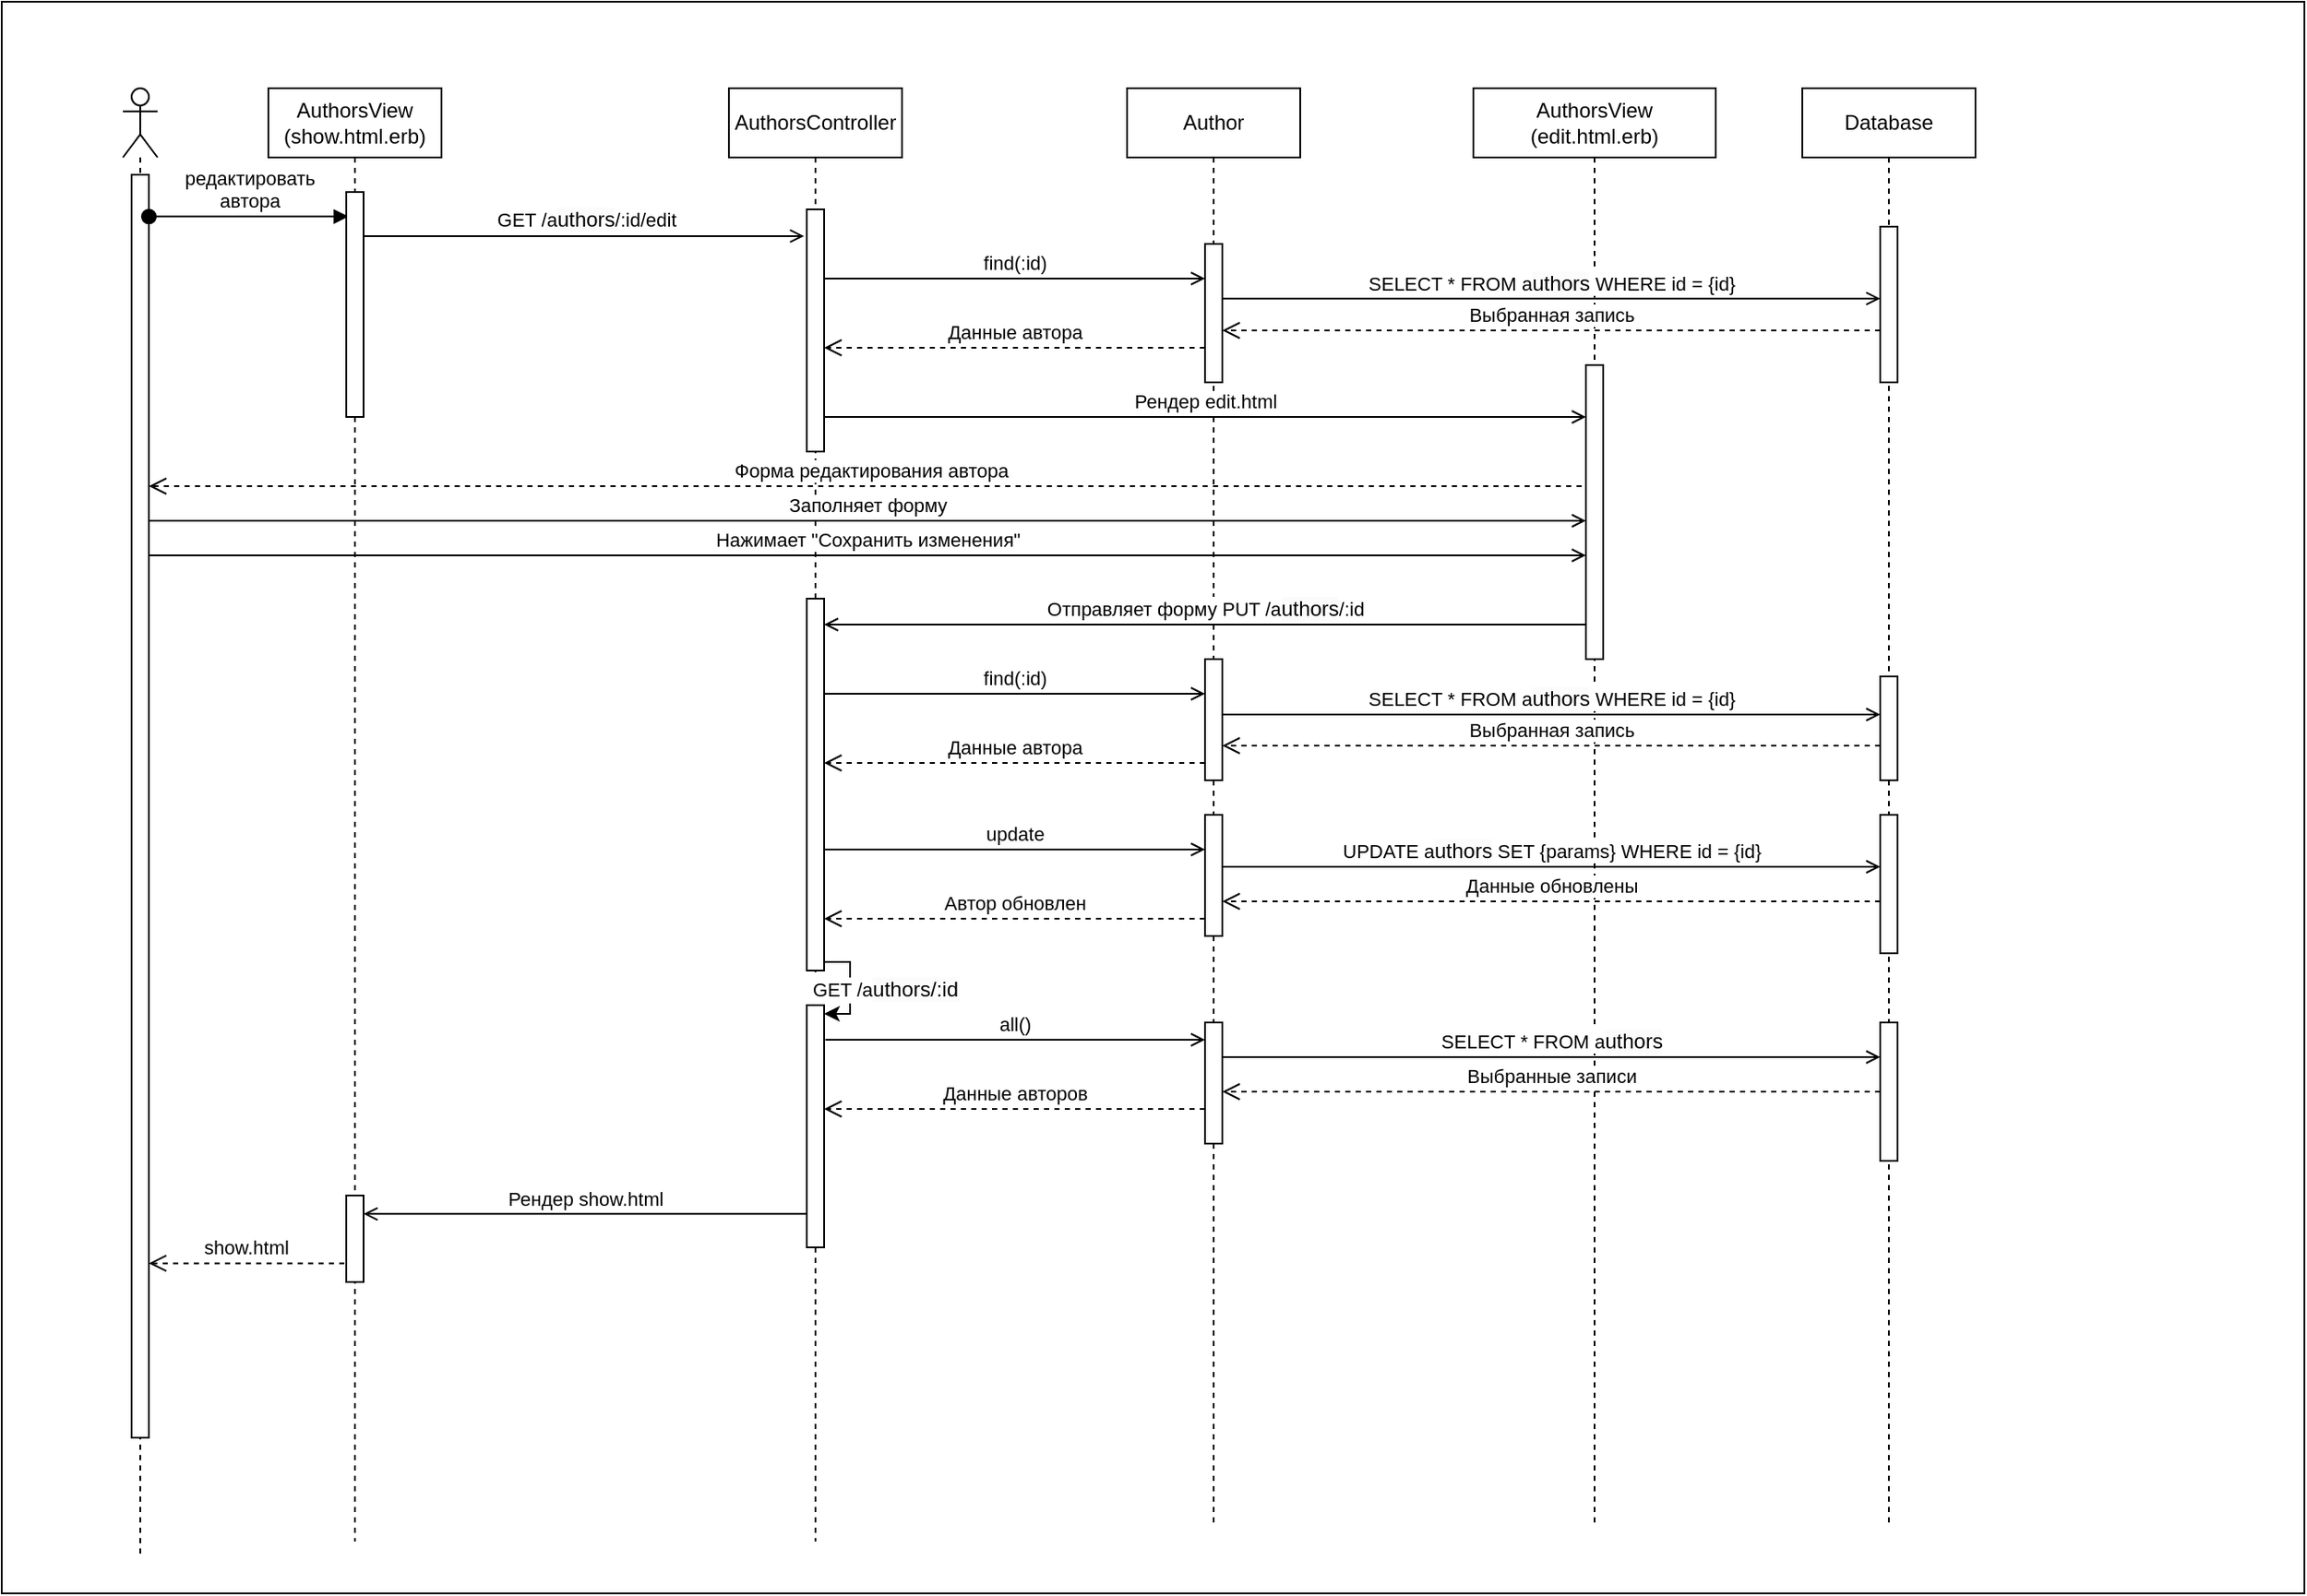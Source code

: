 <mxfile version="24.7.8">
  <diagram name="Страница — 1" id="nm2VxxeKhjvOJOXGLPPD">
    <mxGraphModel dx="1313" dy="786" grid="1" gridSize="10" guides="1" tooltips="1" connect="1" arrows="1" fold="1" page="1" pageScale="1" pageWidth="1169" pageHeight="827" math="0" shadow="0">
      <root>
        <mxCell id="0" />
        <mxCell id="1" parent="0" />
        <mxCell id="FO9e08fXzWjIu7EOENhK-1" value="" style="rounded=0;whiteSpace=wrap;html=1;" parent="1" vertex="1">
          <mxGeometry x="830" width="1330" height="920" as="geometry" />
        </mxCell>
        <mxCell id="6YeeUOrvCjJqzvCeWtGg-1" value="" style="shape=umlLifeline;perimeter=lifelinePerimeter;whiteSpace=wrap;html=1;container=1;dropTarget=0;collapsible=0;recursiveResize=0;outlineConnect=0;portConstraint=eastwest;newEdgeStyle={&quot;curved&quot;:0,&quot;rounded&quot;:0};participant=umlActor;" parent="1" vertex="1">
          <mxGeometry x="900" y="50" width="20" height="850" as="geometry" />
        </mxCell>
        <mxCell id="6YeeUOrvCjJqzvCeWtGg-2" value="" style="html=1;points=[[0,0,0,0,5],[0,1,0,0,-5],[1,0,0,0,5],[1,1,0,0,-5]];perimeter=orthogonalPerimeter;outlineConnect=0;targetShapes=umlLifeline;portConstraint=eastwest;newEdgeStyle={&quot;curved&quot;:0,&quot;rounded&quot;:0};" parent="6YeeUOrvCjJqzvCeWtGg-1" vertex="1">
          <mxGeometry x="5" y="50" width="10" height="730" as="geometry" />
        </mxCell>
        <mxCell id="6YeeUOrvCjJqzvCeWtGg-3" value="редактировать&lt;div&gt;автора&lt;/div&gt;" style="html=1;verticalAlign=bottom;startArrow=oval;startFill=1;endArrow=block;startSize=8;curved=0;rounded=0;entryX=0.13;entryY=0.109;entryDx=0;entryDy=0;entryPerimeter=0;" parent="1" source="6YeeUOrvCjJqzvCeWtGg-2" target="6YeeUOrvCjJqzvCeWtGg-5" edge="1">
          <mxGeometry width="60" relative="1" as="geometry">
            <mxPoint x="920" y="130" as="sourcePoint" />
            <mxPoint x="1034" y="130" as="targetPoint" />
          </mxGeometry>
        </mxCell>
        <mxCell id="6YeeUOrvCjJqzvCeWtGg-4" value="AuthorsView (show.html.erb)" style="shape=umlLifeline;perimeter=lifelinePerimeter;whiteSpace=wrap;html=1;container=1;dropTarget=0;collapsible=0;recursiveResize=0;outlineConnect=0;portConstraint=eastwest;newEdgeStyle={&quot;curved&quot;:0,&quot;rounded&quot;:0};" parent="1" vertex="1">
          <mxGeometry x="984" y="50" width="100" height="840" as="geometry" />
        </mxCell>
        <mxCell id="6YeeUOrvCjJqzvCeWtGg-5" value="" style="html=1;points=[[0,0,0,0,5],[0,1,0,0,-5],[1,0,0,0,5],[1,1,0,0,-5]];perimeter=orthogonalPerimeter;outlineConnect=0;targetShapes=umlLifeline;portConstraint=eastwest;newEdgeStyle={&quot;curved&quot;:0,&quot;rounded&quot;:0};" parent="6YeeUOrvCjJqzvCeWtGg-4" vertex="1">
          <mxGeometry x="45" y="60" width="10" height="130" as="geometry" />
        </mxCell>
        <mxCell id="CV-HvGSn2kQj88PpmKc3-3" value="" style="html=1;points=[[0,0,0,0,5],[0,1,0,0,-5],[1,0,0,0,5],[1,1,0,0,-5]];perimeter=orthogonalPerimeter;outlineConnect=0;targetShapes=umlLifeline;portConstraint=eastwest;newEdgeStyle={&quot;curved&quot;:0,&quot;rounded&quot;:0};" parent="6YeeUOrvCjJqzvCeWtGg-4" vertex="1">
          <mxGeometry x="45" y="640" width="10" height="50" as="geometry" />
        </mxCell>
        <mxCell id="6YeeUOrvCjJqzvCeWtGg-7" value="&amp;nbsp;GET /a&lt;span style=&quot;font-size: 12px; text-wrap: wrap; background-color: rgb(251, 251, 251);&quot;&gt;uthors&lt;/span&gt;/:id/edit" style="html=1;verticalAlign=bottom;endArrow=open;curved=0;rounded=0;endFill=0;entryX=-0.157;entryY=0.159;entryDx=0;entryDy=0;entryPerimeter=0;" parent="1" source="6YeeUOrvCjJqzvCeWtGg-5" edge="1">
          <mxGeometry relative="1" as="geometry">
            <mxPoint x="1039.0" y="130" as="sourcePoint" />
            <mxPoint x="1293.43" y="135.44" as="targetPoint" />
          </mxGeometry>
        </mxCell>
        <mxCell id="6YeeUOrvCjJqzvCeWtGg-8" value="AuthorsController" style="shape=umlLifeline;perimeter=lifelinePerimeter;whiteSpace=wrap;html=1;container=1;dropTarget=0;collapsible=0;recursiveResize=0;outlineConnect=0;portConstraint=eastwest;newEdgeStyle={&quot;curved&quot;:0,&quot;rounded&quot;:0};" parent="1" vertex="1">
          <mxGeometry x="1250" y="50" width="100" height="840" as="geometry" />
        </mxCell>
        <mxCell id="6YeeUOrvCjJqzvCeWtGg-9" value="" style="html=1;points=[[0,0,0,0,5],[0,1,0,0,-5],[1,0,0,0,5],[1,1,0,0,-5]];perimeter=orthogonalPerimeter;outlineConnect=0;targetShapes=umlLifeline;portConstraint=eastwest;newEdgeStyle={&quot;curved&quot;:0,&quot;rounded&quot;:0};" parent="6YeeUOrvCjJqzvCeWtGg-8" vertex="1">
          <mxGeometry x="45" y="70" width="10" height="140" as="geometry" />
        </mxCell>
        <mxCell id="6YeeUOrvCjJqzvCeWtGg-10" value="" style="html=1;points=[[0,0,0,0,5],[0,1,0,0,-5],[1,0,0,0,5],[1,1,0,0,-5]];perimeter=orthogonalPerimeter;outlineConnect=0;targetShapes=umlLifeline;portConstraint=eastwest;newEdgeStyle={&quot;curved&quot;:0,&quot;rounded&quot;:0};" parent="6YeeUOrvCjJqzvCeWtGg-8" vertex="1">
          <mxGeometry x="45" y="295" width="10" height="215" as="geometry" />
        </mxCell>
        <mxCell id="6YeeUOrvCjJqzvCeWtGg-11" value="" style="html=1;points=[[0,0,0,0,5],[0,1,0,0,-5],[1,0,0,0,5],[1,1,0,0,-5]];perimeter=orthogonalPerimeter;outlineConnect=0;targetShapes=umlLifeline;portConstraint=eastwest;newEdgeStyle={&quot;curved&quot;:0,&quot;rounded&quot;:0};" parent="6YeeUOrvCjJqzvCeWtGg-8" vertex="1">
          <mxGeometry x="45" y="530" width="10" height="140" as="geometry" />
        </mxCell>
        <mxCell id="6YeeUOrvCjJqzvCeWtGg-12" style="edgeStyle=orthogonalEdgeStyle;rounded=0;orthogonalLoop=1;jettySize=auto;html=1;curved=0;exitX=1;exitY=1;exitDx=0;exitDy=-5;exitPerimeter=0;entryX=1;entryY=0;entryDx=0;entryDy=5;entryPerimeter=0;" parent="6YeeUOrvCjJqzvCeWtGg-8" source="6YeeUOrvCjJqzvCeWtGg-10" target="6YeeUOrvCjJqzvCeWtGg-11" edge="1">
          <mxGeometry relative="1" as="geometry">
            <Array as="points">
              <mxPoint x="70" y="505" />
              <mxPoint x="70" y="535" />
            </Array>
          </mxGeometry>
        </mxCell>
        <mxCell id="6YeeUOrvCjJqzvCeWtGg-13" value="GET /a&lt;span style=&quot;font-size: 12px; text-wrap: wrap; background-color: rgb(251, 251, 251);&quot;&gt;uthors/:id&lt;/span&gt;" style="edgeLabel;html=1;align=center;verticalAlign=middle;resizable=0;points=[];" parent="6YeeUOrvCjJqzvCeWtGg-12" vertex="1" connectable="0">
          <mxGeometry x="0.023" y="-1" relative="1" as="geometry">
            <mxPoint x="21" as="offset" />
          </mxGeometry>
        </mxCell>
        <mxCell id="6YeeUOrvCjJqzvCeWtGg-14" value="Author" style="shape=umlLifeline;perimeter=lifelinePerimeter;whiteSpace=wrap;html=1;container=1;dropTarget=0;collapsible=0;recursiveResize=0;outlineConnect=0;portConstraint=eastwest;newEdgeStyle={&quot;curved&quot;:0,&quot;rounded&quot;:0};" parent="1" vertex="1">
          <mxGeometry x="1480" y="50" width="100" height="830" as="geometry" />
        </mxCell>
        <mxCell id="6YeeUOrvCjJqzvCeWtGg-15" value="" style="html=1;points=[[0,0,0,0,5],[0,1,0,0,-5],[1,0,0,0,5],[1,1,0,0,-5]];perimeter=orthogonalPerimeter;outlineConnect=0;targetShapes=umlLifeline;portConstraint=eastwest;newEdgeStyle={&quot;curved&quot;:0,&quot;rounded&quot;:0};" parent="6YeeUOrvCjJqzvCeWtGg-14" vertex="1">
          <mxGeometry x="45" y="90" width="10" height="80" as="geometry" />
        </mxCell>
        <mxCell id="6YeeUOrvCjJqzvCeWtGg-16" value="" style="html=1;points=[[0,0,0,0,5],[0,1,0,0,-5],[1,0,0,0,5],[1,1,0,0,-5]];perimeter=orthogonalPerimeter;outlineConnect=0;targetShapes=umlLifeline;portConstraint=eastwest;newEdgeStyle={&quot;curved&quot;:0,&quot;rounded&quot;:0};" parent="6YeeUOrvCjJqzvCeWtGg-14" vertex="1">
          <mxGeometry x="45" y="420" width="10" height="70" as="geometry" />
        </mxCell>
        <mxCell id="6YeeUOrvCjJqzvCeWtGg-17" value="" style="html=1;points=[[0,0,0,0,5],[0,1,0,0,-5],[1,0,0,0,5],[1,1,0,0,-5]];perimeter=orthogonalPerimeter;outlineConnect=0;targetShapes=umlLifeline;portConstraint=eastwest;newEdgeStyle={&quot;curved&quot;:0,&quot;rounded&quot;:0};" parent="6YeeUOrvCjJqzvCeWtGg-14" vertex="1">
          <mxGeometry x="45" y="540" width="10" height="70" as="geometry" />
        </mxCell>
        <mxCell id="6YeeUOrvCjJqzvCeWtGg-18" value="Форма редактирования автора" style="html=1;verticalAlign=bottom;endArrow=open;dashed=1;endSize=8;curved=0;rounded=0;exitX=-0.141;exitY=0.724;exitDx=0;exitDy=0;exitPerimeter=0;" parent="1" target="6YeeUOrvCjJqzvCeWtGg-2" edge="1">
          <mxGeometry relative="1" as="geometry">
            <mxPoint x="1748.59" y="280" as="sourcePoint" />
            <mxPoint x="920" y="280" as="targetPoint" />
          </mxGeometry>
        </mxCell>
        <mxCell id="6YeeUOrvCjJqzvCeWtGg-19" value="AuthorsView (edit.html.erb)" style="shape=umlLifeline;perimeter=lifelinePerimeter;whiteSpace=wrap;html=1;container=1;dropTarget=0;collapsible=0;recursiveResize=0;outlineConnect=0;portConstraint=eastwest;newEdgeStyle={&quot;curved&quot;:0,&quot;rounded&quot;:0};" parent="1" vertex="1">
          <mxGeometry x="1680" y="50" width="140" height="830" as="geometry" />
        </mxCell>
        <mxCell id="6YeeUOrvCjJqzvCeWtGg-20" value="" style="html=1;points=[[0,0,0,0,5],[0,1,0,0,-5],[1,0,0,0,5],[1,1,0,0,-5]];perimeter=orthogonalPerimeter;outlineConnect=0;targetShapes=umlLifeline;portConstraint=eastwest;newEdgeStyle={&quot;curved&quot;:0,&quot;rounded&quot;:0};" parent="6YeeUOrvCjJqzvCeWtGg-19" vertex="1">
          <mxGeometry x="65" y="160" width="10" height="170" as="geometry" />
        </mxCell>
        <mxCell id="6YeeUOrvCjJqzvCeWtGg-21" value="find(:id)" style="html=1;verticalAlign=bottom;endArrow=open;curved=0;rounded=0;endFill=0;" parent="1" edge="1">
          <mxGeometry relative="1" as="geometry">
            <mxPoint x="1305" y="160" as="sourcePoint" />
            <mxPoint x="1525" y="160" as="targetPoint" />
          </mxGeometry>
        </mxCell>
        <mxCell id="6YeeUOrvCjJqzvCeWtGg-22" value="Данные автора" style="html=1;verticalAlign=bottom;endArrow=open;dashed=1;endSize=8;curved=0;rounded=0;" parent="1" edge="1">
          <mxGeometry relative="1" as="geometry">
            <mxPoint x="1525" y="200" as="sourcePoint" />
            <mxPoint x="1305" y="200" as="targetPoint" />
          </mxGeometry>
        </mxCell>
        <mxCell id="6YeeUOrvCjJqzvCeWtGg-23" value="Рендер edit.html" style="html=1;verticalAlign=bottom;endArrow=open;curved=0;rounded=0;endFill=0;" parent="1" edge="1">
          <mxGeometry relative="1" as="geometry">
            <mxPoint x="1305" y="240" as="sourcePoint" />
            <mxPoint x="1745" y="240" as="targetPoint" />
          </mxGeometry>
        </mxCell>
        <mxCell id="6YeeUOrvCjJqzvCeWtGg-24" value="Database" style="shape=umlLifeline;perimeter=lifelinePerimeter;whiteSpace=wrap;html=1;container=1;dropTarget=0;collapsible=0;recursiveResize=0;outlineConnect=0;portConstraint=eastwest;newEdgeStyle={&quot;curved&quot;:0,&quot;rounded&quot;:0};" parent="1" vertex="1">
          <mxGeometry x="1870" y="50" width="100" height="830" as="geometry" />
        </mxCell>
        <mxCell id="6YeeUOrvCjJqzvCeWtGg-25" value="" style="html=1;points=[[0,0,0,0,5],[0,1,0,0,-5],[1,0,0,0,5],[1,1,0,0,-5]];perimeter=orthogonalPerimeter;outlineConnect=0;targetShapes=umlLifeline;portConstraint=eastwest;newEdgeStyle={&quot;curved&quot;:0,&quot;rounded&quot;:0};" parent="6YeeUOrvCjJqzvCeWtGg-24" vertex="1">
          <mxGeometry x="45" y="420" width="10" height="80" as="geometry" />
        </mxCell>
        <mxCell id="6YeeUOrvCjJqzvCeWtGg-26" value="" style="html=1;points=[[0,0,0,0,5],[0,1,0,0,-5],[1,0,0,0,5],[1,1,0,0,-5]];perimeter=orthogonalPerimeter;outlineConnect=0;targetShapes=umlLifeline;portConstraint=eastwest;newEdgeStyle={&quot;curved&quot;:0,&quot;rounded&quot;:0};" parent="6YeeUOrvCjJqzvCeWtGg-24" vertex="1">
          <mxGeometry x="45" y="80" width="10" height="90" as="geometry" />
        </mxCell>
        <mxCell id="6YeeUOrvCjJqzvCeWtGg-27" value="" style="html=1;points=[[0,0,0,0,5],[0,1,0,0,-5],[1,0,0,0,5],[1,1,0,0,-5]];perimeter=orthogonalPerimeter;outlineConnect=0;targetShapes=umlLifeline;portConstraint=eastwest;newEdgeStyle={&quot;curved&quot;:0,&quot;rounded&quot;:0};" parent="6YeeUOrvCjJqzvCeWtGg-24" vertex="1">
          <mxGeometry x="45" y="540" width="10" height="80" as="geometry" />
        </mxCell>
        <mxCell id="6YeeUOrvCjJqzvCeWtGg-46" value="" style="html=1;points=[[0,0,0,0,5],[0,1,0,0,-5],[1,0,0,0,5],[1,1,0,0,-5]];perimeter=orthogonalPerimeter;outlineConnect=0;targetShapes=umlLifeline;portConstraint=eastwest;newEdgeStyle={&quot;curved&quot;:0,&quot;rounded&quot;:0};" parent="6YeeUOrvCjJqzvCeWtGg-24" vertex="1">
          <mxGeometry x="45" y="340" width="10" height="60" as="geometry" />
        </mxCell>
        <mxCell id="6YeeUOrvCjJqzvCeWtGg-28" value="Заполняет форму" style="html=1;verticalAlign=bottom;endArrow=open;curved=0;rounded=0;endFill=0;" parent="1" edge="1">
          <mxGeometry relative="1" as="geometry">
            <mxPoint x="915" y="300" as="sourcePoint" />
            <mxPoint x="1745" y="300" as="targetPoint" />
          </mxGeometry>
        </mxCell>
        <mxCell id="6YeeUOrvCjJqzvCeWtGg-29" value="Отправляет форму PUT /a&lt;span style=&quot;font-size: 12px; text-wrap: wrap; background-color: rgb(251, 251, 251);&quot;&gt;uthors&lt;/span&gt;/:id" style="html=1;verticalAlign=bottom;endArrow=open;curved=0;rounded=0;endFill=0;" parent="1" edge="1">
          <mxGeometry relative="1" as="geometry">
            <mxPoint x="1745" y="360" as="sourcePoint" />
            <mxPoint x="1305" y="360" as="targetPoint" />
          </mxGeometry>
        </mxCell>
        <mxCell id="6YeeUOrvCjJqzvCeWtGg-30" value="" style="html=1;points=[[0,0,0,0,5],[0,1,0,0,-5],[1,0,0,0,5],[1,1,0,0,-5]];perimeter=orthogonalPerimeter;outlineConnect=0;targetShapes=umlLifeline;portConstraint=eastwest;newEdgeStyle={&quot;curved&quot;:0,&quot;rounded&quot;:0};" parent="1" vertex="1">
          <mxGeometry x="1525" y="380" width="10" height="70" as="geometry" />
        </mxCell>
        <mxCell id="6YeeUOrvCjJqzvCeWtGg-31" value="find(:id)" style="html=1;verticalAlign=bottom;endArrow=open;curved=0;rounded=0;endFill=0;" parent="1" edge="1">
          <mxGeometry relative="1" as="geometry">
            <mxPoint x="1305" y="400" as="sourcePoint" />
            <mxPoint x="1525" y="400" as="targetPoint" />
          </mxGeometry>
        </mxCell>
        <mxCell id="6YeeUOrvCjJqzvCeWtGg-32" value="Данные автора" style="html=1;verticalAlign=bottom;endArrow=open;dashed=1;endSize=8;curved=0;rounded=0;" parent="1" edge="1">
          <mxGeometry relative="1" as="geometry">
            <mxPoint x="1525" y="440" as="sourcePoint" />
            <mxPoint x="1305" y="440" as="targetPoint" />
          </mxGeometry>
        </mxCell>
        <mxCell id="6YeeUOrvCjJqzvCeWtGg-33" value="update" style="html=1;verticalAlign=bottom;endArrow=open;curved=0;rounded=0;endFill=0;" parent="1" edge="1">
          <mxGeometry relative="1" as="geometry">
            <mxPoint x="1305" y="490" as="sourcePoint" />
            <mxPoint x="1525" y="490" as="targetPoint" />
          </mxGeometry>
        </mxCell>
        <mxCell id="6YeeUOrvCjJqzvCeWtGg-34" value="UPDATE a&lt;span style=&quot;font-size: 12px; text-wrap: wrap; background-color: rgb(251, 251, 251);&quot;&gt;uthors&lt;/span&gt;&amp;nbsp;SET {params} WHERE id = {id}" style="html=1;verticalAlign=bottom;endArrow=open;curved=0;rounded=0;endFill=0;exitX=1;exitY=0.469;exitDx=0;exitDy=0;exitPerimeter=0;" parent="1" edge="1">
          <mxGeometry relative="1" as="geometry">
            <mxPoint x="1535" y="500.0" as="sourcePoint" />
            <mxPoint x="1915" y="500.0" as="targetPoint" />
          </mxGeometry>
        </mxCell>
        <mxCell id="6YeeUOrvCjJqzvCeWtGg-35" value="Данные обновлены" style="html=1;verticalAlign=bottom;endArrow=open;dashed=1;endSize=8;curved=0;rounded=0;" parent="1" edge="1">
          <mxGeometry relative="1" as="geometry">
            <mxPoint x="1915" y="520.0" as="sourcePoint" />
            <mxPoint x="1535" y="520.0" as="targetPoint" />
          </mxGeometry>
        </mxCell>
        <mxCell id="6YeeUOrvCjJqzvCeWtGg-36" value="Автор обновлен" style="html=1;verticalAlign=bottom;endArrow=open;dashed=1;endSize=8;curved=0;rounded=0;" parent="1" edge="1">
          <mxGeometry relative="1" as="geometry">
            <mxPoint x="1525" y="530" as="sourcePoint" />
            <mxPoint x="1305" y="530" as="targetPoint" />
          </mxGeometry>
        </mxCell>
        <mxCell id="6YeeUOrvCjJqzvCeWtGg-38" value="all()" style="html=1;verticalAlign=bottom;endArrow=open;curved=0;rounded=0;endFill=0;exitX=1.073;exitY=0.305;exitDx=0;exitDy=0;exitPerimeter=0;" parent="1" edge="1">
          <mxGeometry relative="1" as="geometry">
            <mxPoint x="1305.73" y="600" as="sourcePoint" />
            <mxPoint x="1525" y="600" as="targetPoint" />
          </mxGeometry>
        </mxCell>
        <mxCell id="6YeeUOrvCjJqzvCeWtGg-39" value="SELECT * FROM a&lt;span style=&quot;font-size: 12px; text-wrap: wrap; background-color: rgb(251, 251, 251);&quot;&gt;uthors&lt;/span&gt;&amp;nbsp;WHERE id = {id}" style="html=1;verticalAlign=bottom;endArrow=open;curved=0;rounded=0;endFill=0;exitX=1.032;exitY=0.395;exitDx=0;exitDy=0;exitPerimeter=0;" parent="1" source="6YeeUOrvCjJqzvCeWtGg-15" target="6YeeUOrvCjJqzvCeWtGg-26" edge="1">
          <mxGeometry relative="1" as="geometry">
            <mxPoint x="1560" y="160" as="sourcePoint" />
            <mxPoint x="1780" y="160" as="targetPoint" />
          </mxGeometry>
        </mxCell>
        <mxCell id="6YeeUOrvCjJqzvCeWtGg-40" value="Выбранная запись" style="html=1;verticalAlign=bottom;endArrow=open;dashed=1;endSize=8;curved=0;rounded=0;" parent="1" source="6YeeUOrvCjJqzvCeWtGg-26" edge="1">
          <mxGeometry relative="1" as="geometry">
            <mxPoint x="1755" y="190" as="sourcePoint" />
            <mxPoint x="1535" y="190" as="targetPoint" />
          </mxGeometry>
        </mxCell>
        <mxCell id="6YeeUOrvCjJqzvCeWtGg-41" value="SELECT * FROM a&lt;span style=&quot;font-size: 12px; text-wrap: wrap; background-color: rgb(251, 251, 251);&quot;&gt;uthors&lt;/span&gt;" style="html=1;verticalAlign=bottom;endArrow=open;curved=0;rounded=0;endFill=0;exitX=1.032;exitY=0.395;exitDx=0;exitDy=0;exitPerimeter=0;" parent="1" edge="1">
          <mxGeometry relative="1" as="geometry">
            <mxPoint x="1535" y="610" as="sourcePoint" />
            <mxPoint x="1915" y="610" as="targetPoint" />
          </mxGeometry>
        </mxCell>
        <mxCell id="6YeeUOrvCjJqzvCeWtGg-42" value="Выбранные записи" style="html=1;verticalAlign=bottom;endArrow=open;dashed=1;endSize=8;curved=0;rounded=0;" parent="1" edge="1">
          <mxGeometry relative="1" as="geometry">
            <mxPoint x="1915" y="630" as="sourcePoint" />
            <mxPoint x="1535" y="630" as="targetPoint" />
          </mxGeometry>
        </mxCell>
        <mxCell id="6YeeUOrvCjJqzvCeWtGg-43" value="Данные авторов" style="html=1;verticalAlign=bottom;endArrow=open;dashed=1;endSize=8;curved=0;rounded=0;" parent="1" edge="1">
          <mxGeometry relative="1" as="geometry">
            <mxPoint x="1525" y="640" as="sourcePoint" />
            <mxPoint x="1305" y="640" as="targetPoint" />
          </mxGeometry>
        </mxCell>
        <mxCell id="6YeeUOrvCjJqzvCeWtGg-44" value="show.html" style="html=1;verticalAlign=bottom;endArrow=open;dashed=1;endSize=8;curved=0;rounded=0;exitX=-0.108;exitY=0.784;exitDx=0;exitDy=0;exitPerimeter=0;" parent="1" source="CV-HvGSn2kQj88PpmKc3-3" target="6YeeUOrvCjJqzvCeWtGg-2" edge="1">
          <mxGeometry relative="1" as="geometry">
            <mxPoint x="1990" y="760" as="sourcePoint" />
            <mxPoint x="920" y="729" as="targetPoint" />
          </mxGeometry>
        </mxCell>
        <mxCell id="6YeeUOrvCjJqzvCeWtGg-45" value="Нажимает &quot;Сохранить изменения&quot;" style="html=1;verticalAlign=bottom;endArrow=open;curved=0;rounded=0;endFill=0;" parent="1" edge="1">
          <mxGeometry relative="1" as="geometry">
            <mxPoint x="915" y="320" as="sourcePoint" />
            <mxPoint x="1745" y="320" as="targetPoint" />
          </mxGeometry>
        </mxCell>
        <mxCell id="6YeeUOrvCjJqzvCeWtGg-47" value="SELECT * FROM a&lt;span style=&quot;font-size: 12px; text-wrap: wrap; background-color: rgb(251, 251, 251);&quot;&gt;uthors&lt;/span&gt;&amp;nbsp;WHERE id = {id}" style="html=1;verticalAlign=bottom;endArrow=open;curved=0;rounded=0;endFill=0;exitX=1.032;exitY=0.395;exitDx=0;exitDy=0;exitPerimeter=0;" parent="1" edge="1">
          <mxGeometry relative="1" as="geometry">
            <mxPoint x="1535" y="412" as="sourcePoint" />
            <mxPoint x="1915" y="412" as="targetPoint" />
          </mxGeometry>
        </mxCell>
        <mxCell id="6YeeUOrvCjJqzvCeWtGg-48" value="Выбранная запись" style="html=1;verticalAlign=bottom;endArrow=open;dashed=1;endSize=8;curved=0;rounded=0;" parent="1" edge="1">
          <mxGeometry relative="1" as="geometry">
            <mxPoint x="1915" y="430" as="sourcePoint" />
            <mxPoint x="1535" y="430" as="targetPoint" />
          </mxGeometry>
        </mxCell>
        <mxCell id="CV-HvGSn2kQj88PpmKc3-4" value="Рендер show.html" style="html=1;verticalAlign=bottom;endArrow=open;curved=0;rounded=0;endFill=0;exitX=0.044;exitY=0.862;exitDx=0;exitDy=0;exitPerimeter=0;" parent="1" source="6YeeUOrvCjJqzvCeWtGg-11" target="CV-HvGSn2kQj88PpmKc3-3" edge="1">
          <mxGeometry relative="1" as="geometry">
            <mxPoint x="1310" y="700" as="sourcePoint" />
            <mxPoint x="2050" y="700" as="targetPoint" />
          </mxGeometry>
        </mxCell>
      </root>
    </mxGraphModel>
  </diagram>
</mxfile>
